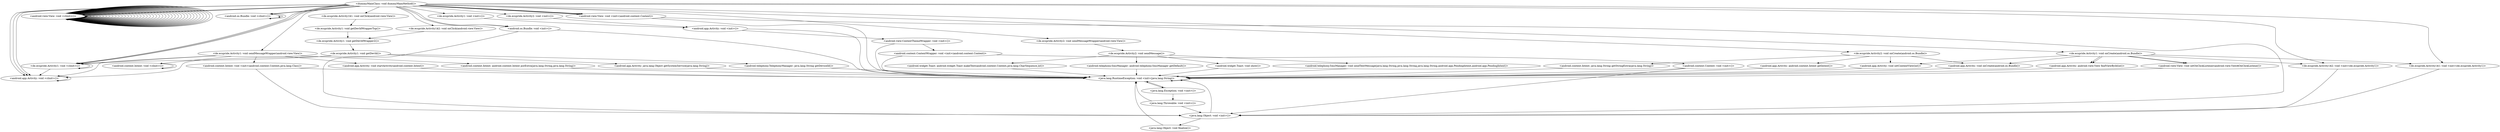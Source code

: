 digraph "callgraph" {
    "<dummyMainClass: void dummyMainMethod()>"
    "<de.ecspride.Activity1: void <clinit>()>"
    "<dummyMainClass: void dummyMainMethod()>"->"<de.ecspride.Activity1: void <clinit>()>";
    "<dummyMainClass: void dummyMainMethod()>"->"<de.ecspride.Activity1: void <clinit>()>";
    "<android.view.View: void <clinit>()>"
    "<dummyMainClass: void dummyMainMethod()>"->"<android.view.View: void <clinit>()>";
    "<android.os.Bundle: void <clinit>()>"
    "<dummyMainClass: void dummyMainMethod()>"->"<android.os.Bundle: void <clinit>()>";
    "<android.app.Activity: void <clinit>()>"
    "<dummyMainClass: void dummyMainMethod()>"->"<android.app.Activity: void <clinit>()>";
    "<dummyMainClass: void dummyMainMethod()>"->"<android.view.View: void <clinit>()>";
    "<dummyMainClass: void dummyMainMethod()>"->"<android.view.View: void <clinit>()>";
    "<dummyMainClass: void dummyMainMethod()>"->"<android.view.View: void <clinit>()>";
    "<dummyMainClass: void dummyMainMethod()>"->"<android.app.Activity: void <clinit>()>";
    "<dummyMainClass: void dummyMainMethod()>"->"<de.ecspride.Activity1: void <clinit>()>";
    "<dummyMainClass: void dummyMainMethod()>"->"<android.os.Bundle: void <clinit>()>";
    "<dummyMainClass: void dummyMainMethod()>"->"<android.app.Activity: void <clinit>()>";
    "<de.ecspride.Activity1: void <clinit>()>"->"<de.ecspride.Activity1: void <clinit>()>";
    "<de.ecspride.Activity1: void <clinit>()>"->"<android.app.Activity: void <clinit>()>";
    "<android.view.View: void <clinit>()>"->"<android.view.View: void <clinit>()>";
    "<android.view.View: void <clinit>()>"->"<android.view.View: void <clinit>()>";
    "<android.view.View: void <clinit>()>"->"<android.view.View: void <clinit>()>";
    "<android.view.View: void <clinit>()>"->"<android.view.View: void <clinit>()>";
    "<android.view.View: void <clinit>()>"->"<android.view.View: void <clinit>()>";
    "<android.view.View: void <clinit>()>"->"<android.view.View: void <clinit>()>";
    "<android.view.View: void <clinit>()>"->"<android.view.View: void <clinit>()>";
    "<android.view.View: void <clinit>()>"->"<android.view.View: void <clinit>()>";
    "<android.view.View: void <clinit>()>"->"<android.view.View: void <clinit>()>";
    "<android.view.View: void <clinit>()>"->"<android.view.View: void <clinit>()>";
    "<android.view.View: void <clinit>()>"->"<android.view.View: void <clinit>()>";
    "<android.view.View: void <clinit>()>"->"<android.view.View: void <clinit>()>";
    "<android.view.View: void <clinit>()>"->"<android.view.View: void <clinit>()>";
    "<android.view.View: void <clinit>()>"->"<android.view.View: void <clinit>()>";
    "<android.view.View: void <clinit>()>"->"<android.view.View: void <clinit>()>";
    "<android.view.View: void <clinit>()>"->"<android.view.View: void <clinit>()>";
    "<android.view.View: void <clinit>()>"->"<android.view.View: void <clinit>()>";
    "<android.view.View: void <clinit>()>"->"<android.view.View: void <clinit>()>";
    "<android.view.View: void <clinit>()>"->"<android.view.View: void <clinit>()>";
    "<android.view.View: void <clinit>()>"->"<android.view.View: void <clinit>()>";
    "<android.view.View: void <clinit>()>"->"<android.view.View: void <clinit>()>";
    "<android.view.View: void <clinit>()>"->"<android.view.View: void <clinit>()>";
    "<android.view.View: void <clinit>()>"->"<android.view.View: void <clinit>()>";
    "<android.view.View: void <clinit>()>"->"<android.view.View: void <clinit>()>";
    "<android.view.View: void <clinit>()>"->"<android.view.View: void <clinit>()>";
    "<android.view.View: void <clinit>()>"->"<android.view.View: void <clinit>()>";
    "<android.view.View: void <clinit>()>"->"<android.view.View: void <clinit>()>";
    "<android.view.View: void <clinit>()>"->"<android.view.View: void <clinit>()>";
    "<android.view.View: void <clinit>()>"->"<android.view.View: void <clinit>()>";
    "<android.view.View: void <clinit>()>"->"<android.view.View: void <clinit>()>";
    "<android.view.View: void <clinit>()>"->"<android.view.View: void <clinit>()>";
    "<android.view.View: void <clinit>()>"->"<android.view.View: void <clinit>()>";
    "<android.view.View: void <clinit>()>"->"<android.view.View: void <clinit>()>";
    "<android.view.View: void <clinit>()>"->"<android.view.View: void <clinit>()>";
    "<android.view.View: void <clinit>()>"->"<android.view.View: void <clinit>()>";
    "<android.view.View: void <clinit>()>"->"<android.view.View: void <clinit>()>";
    "<android.view.View: void <clinit>()>"->"<android.view.View: void <clinit>()>";
    "<android.view.View: void <clinit>()>"->"<android.view.View: void <clinit>()>";
    "<android.view.View: void <clinit>()>"->"<android.view.View: void <clinit>()>";
    "<android.view.View: void <clinit>()>"->"<android.view.View: void <clinit>()>";
    "<android.view.View: void <clinit>()>"->"<android.view.View: void <clinit>()>";
    "<android.os.Bundle: void <clinit>()>"->"<android.os.Bundle: void <clinit>()>";
    "<android.os.Bundle: void <clinit>()>"->"<android.os.Bundle: void <clinit>()>";
    "<android.app.Activity: void <clinit>()>"->"<android.app.Activity: void <clinit>()>";
    "<de.ecspride.Activity1: void <init>()>"
    "<dummyMainClass: void dummyMainMethod()>"->"<de.ecspride.Activity1: void <init>()>";
    "<de.ecspride.Activity1: void onCreate(android.os.Bundle)>"
    "<dummyMainClass: void dummyMainMethod()>"->"<de.ecspride.Activity1: void onCreate(android.os.Bundle)>";
    "<de.ecspride.Activity1: void sendMessageWrapper(android.view.View)>"
    "<dummyMainClass: void dummyMainMethod()>"->"<de.ecspride.Activity1: void sendMessageWrapper(android.view.View)>";
    "<android.os.Bundle: void <init>()>"
    "<dummyMainClass: void dummyMainMethod()>"->"<android.os.Bundle: void <init>()>";
    "<android.view.View: void <init>(android.content.Context)>"
    "<dummyMainClass: void dummyMainMethod()>"->"<android.view.View: void <init>(android.content.Context)>";
    "<de.ecspride.Activity1$2: void <init>(de.ecspride.Activity1)>"
    "<dummyMainClass: void dummyMainMethod()>"->"<de.ecspride.Activity1$2: void <init>(de.ecspride.Activity1)>";
    "<de.ecspride.Activity1$2: void onClick(android.view.View)>"
    "<dummyMainClass: void dummyMainMethod()>"->"<de.ecspride.Activity1$2: void onClick(android.view.View)>";
    "<dummyMainClass: void dummyMainMethod()>"->"<android.view.View: void <init>(android.content.Context)>";
    "<de.ecspride.Activity1$1: void <init>(de.ecspride.Activity1)>"
    "<dummyMainClass: void dummyMainMethod()>"->"<de.ecspride.Activity1$1: void <init>(de.ecspride.Activity1)>";
    "<de.ecspride.Activity1$1: void onClick(android.view.View)>"
    "<dummyMainClass: void dummyMainMethod()>"->"<de.ecspride.Activity1$1: void onClick(android.view.View)>";
    "<dummyMainClass: void dummyMainMethod()>"->"<android.view.View: void <init>(android.content.Context)>";
    "<de.ecspride.Activity2: void <init>()>"
    "<dummyMainClass: void dummyMainMethod()>"->"<de.ecspride.Activity2: void <init>()>";
    "<de.ecspride.Activity2: void onCreate(android.os.Bundle)>"
    "<dummyMainClass: void dummyMainMethod()>"->"<de.ecspride.Activity2: void onCreate(android.os.Bundle)>";
    "<de.ecspride.Activity2: void sendMessageWrapper(android.view.View)>"
    "<dummyMainClass: void dummyMainMethod()>"->"<de.ecspride.Activity2: void sendMessageWrapper(android.view.View)>";
    "<dummyMainClass: void dummyMainMethod()>"->"<android.os.Bundle: void <init>()>";
    "<dummyMainClass: void dummyMainMethod()>"->"<android.view.View: void <init>(android.content.Context)>";
    "<android.content.Intent: void <clinit>()>"
    "<de.ecspride.Activity1: void sendMessageWrapper(android.view.View)>"->"<android.content.Intent: void <clinit>()>";
    "<de.ecspride.Activity1: void sendMessageWrapper(android.view.View)>"->"<android.app.Activity: void <clinit>()>";
    "<de.ecspride.Activity1: void sendMessageWrapper(android.view.View)>"->"<de.ecspride.Activity1: void <clinit>()>";
    "<android.content.Intent: void <clinit>()>"->"<android.content.Intent: void <clinit>()>";
    "<android.app.Activity: void <init>()>"
    "<de.ecspride.Activity1: void <init>()>"->"<android.app.Activity: void <init>()>";
    "<android.app.Activity: void onCreate(android.os.Bundle)>"
    "<de.ecspride.Activity1: void onCreate(android.os.Bundle)>"->"<android.app.Activity: void onCreate(android.os.Bundle)>";
    "<android.app.Activity: void setContentView(int)>"
    "<de.ecspride.Activity1: void onCreate(android.os.Bundle)>"->"<android.app.Activity: void setContentView(int)>";
    "<android.app.Activity: android.view.View findViewById(int)>"
    "<de.ecspride.Activity1: void onCreate(android.os.Bundle)>"->"<android.app.Activity: android.view.View findViewById(int)>";
    "<de.ecspride.Activity1: void onCreate(android.os.Bundle)>"->"<android.app.Activity: android.view.View findViewById(int)>";
    "<de.ecspride.Activity1: void onCreate(android.os.Bundle)>"->"<de.ecspride.Activity1$1: void <init>(de.ecspride.Activity1)>";
    "<android.view.View: void setOnClickListener(android.view.View$OnClickListener)>"
    "<de.ecspride.Activity1: void onCreate(android.os.Bundle)>"->"<android.view.View: void setOnClickListener(android.view.View$OnClickListener)>";
    "<de.ecspride.Activity1: void onCreate(android.os.Bundle)>"->"<android.view.View: void setOnClickListener(android.view.View$OnClickListener)>";
    "<de.ecspride.Activity1: void onCreate(android.os.Bundle)>"->"<de.ecspride.Activity1$2: void <init>(de.ecspride.Activity1)>";
    "<android.content.Intent: void <init>(android.content.Context,java.lang.Class)>"
    "<de.ecspride.Activity1: void sendMessageWrapper(android.view.View)>"->"<android.content.Intent: void <init>(android.content.Context,java.lang.Class)>";
    "<android.content.Intent: android.content.Intent putExtra(java.lang.String,java.lang.String)>"
    "<de.ecspride.Activity1: void sendMessageWrapper(android.view.View)>"->"<android.content.Intent: android.content.Intent putExtra(java.lang.String,java.lang.String)>";
    "<android.app.Activity: void startActivity(android.content.Intent)>"
    "<de.ecspride.Activity1: void sendMessageWrapper(android.view.View)>"->"<android.app.Activity: void startActivity(android.content.Intent)>";
    "<java.lang.Object: void <init>()>"
    "<android.os.Bundle: void <init>()>"->"<java.lang.Object: void <init>()>";
    "<java.lang.RuntimeException: void <init>(java.lang.String)>"
    "<android.os.Bundle: void <init>()>"->"<java.lang.RuntimeException: void <init>(java.lang.String)>";
    "<java.lang.Object: void finalize()>"
    "<java.lang.Object: void <init>()>"->"<java.lang.Object: void finalize()>";
    "<android.view.View: void <init>(android.content.Context)>"->"<java.lang.Object: void <init>()>";
    "<android.view.View: void <init>(android.content.Context)>"->"<java.lang.RuntimeException: void <init>(java.lang.String)>";
    "<de.ecspride.Activity1$2: void <init>(de.ecspride.Activity1)>"->"<java.lang.Object: void <init>()>";
    "<de.ecspride.Activity1: void getDevIdWrapper2()>"
    "<de.ecspride.Activity1$2: void onClick(android.view.View)>"->"<de.ecspride.Activity1: void getDevIdWrapper2()>";
    "<de.ecspride.Activity1$1: void <init>(de.ecspride.Activity1)>"->"<java.lang.Object: void <init>()>";
    "<de.ecspride.Activity1: void getDevIdWrapperTop()>"
    "<de.ecspride.Activity1$1: void onClick(android.view.View)>"->"<de.ecspride.Activity1: void getDevIdWrapperTop()>";
    "<de.ecspride.Activity2: void <init>()>"->"<android.app.Activity: void <init>()>";
    "<de.ecspride.Activity2: void onCreate(android.os.Bundle)>"->"<android.app.Activity: void onCreate(android.os.Bundle)>";
    "<android.app.Activity: android.content.Intent getIntent()>"
    "<de.ecspride.Activity2: void onCreate(android.os.Bundle)>"->"<android.app.Activity: android.content.Intent getIntent()>";
    "<de.ecspride.Activity2: void onCreate(android.os.Bundle)>"->"<android.app.Activity: void setContentView(int)>";
    "<android.content.Intent: java.lang.String getStringExtra(java.lang.String)>"
    "<de.ecspride.Activity2: void onCreate(android.os.Bundle)>"->"<android.content.Intent: java.lang.String getStringExtra(java.lang.String)>";
    "<de.ecspride.Activity2: void sendMessage()>"
    "<de.ecspride.Activity2: void sendMessageWrapper(android.view.View)>"->"<de.ecspride.Activity2: void sendMessage()>";
    "<android.widget.Toast: android.widget.Toast makeText(android.content.Context,java.lang.CharSequence,int)>"
    "<de.ecspride.Activity2: void sendMessage()>"->"<android.widget.Toast: android.widget.Toast makeText(android.content.Context,java.lang.CharSequence,int)>";
    "<android.telephony.SmsManager: android.telephony.SmsManager getDefault()>"
    "<de.ecspride.Activity2: void sendMessage()>"->"<android.telephony.SmsManager: android.telephony.SmsManager getDefault()>";
    "<android.view.ContextThemeWrapper: void <init>()>"
    "<android.app.Activity: void <init>()>"->"<android.view.ContextThemeWrapper: void <init>()>";
    "<android.app.Activity: void <init>()>"->"<java.lang.RuntimeException: void <init>(java.lang.String)>";
    "<android.app.Activity: void onCreate(android.os.Bundle)>"->"<java.lang.RuntimeException: void <init>(java.lang.String)>";
    "<android.app.Activity: void setContentView(int)>"->"<java.lang.RuntimeException: void <init>(java.lang.String)>";
    "<android.app.Activity: android.view.View findViewById(int)>"->"<java.lang.RuntimeException: void <init>(java.lang.String)>";
    "<android.view.View: void setOnClickListener(android.view.View$OnClickListener)>"->"<java.lang.RuntimeException: void <init>(java.lang.String)>";
    "<android.content.Intent: void <init>(android.content.Context,java.lang.Class)>"->"<java.lang.Object: void <init>()>";
    "<android.content.Intent: void <init>(android.content.Context,java.lang.Class)>"->"<java.lang.RuntimeException: void <init>(java.lang.String)>";
    "<android.content.Intent: android.content.Intent putExtra(java.lang.String,java.lang.String)>"->"<java.lang.RuntimeException: void <init>(java.lang.String)>";
    "<android.app.Activity: void startActivity(android.content.Intent)>"->"<java.lang.RuntimeException: void <init>(java.lang.String)>";
    "<java.lang.Object: void <init>()>"->"<java.lang.RuntimeException: void <init>(java.lang.String)>";
    "<java.lang.Exception: void <init>()>"
    "<java.lang.RuntimeException: void <init>(java.lang.String)>"->"<java.lang.Exception: void <init>()>";
    "<java.lang.RuntimeException: void <init>(java.lang.String)>"->"<java.lang.RuntimeException: void <init>(java.lang.String)>";
    "<java.lang.Object: void finalize()>"->"<java.lang.RuntimeException: void <init>(java.lang.String)>";
    "<de.ecspride.Activity1: void getDevId()>"
    "<de.ecspride.Activity1: void getDevIdWrapper2()>"->"<de.ecspride.Activity1: void getDevId()>";
    "<de.ecspride.Activity1: void getDevId()>"->"<de.ecspride.Activity1: void <clinit>()>";
    "<de.ecspride.Activity1: void getDevId()>"->"<android.app.Activity: void <clinit>()>";
    "<de.ecspride.Activity1: void getDevIdWrapperTop()>"->"<de.ecspride.Activity1: void getDevIdWrapper2()>";
    "<android.app.Activity: android.content.Intent getIntent()>"->"<java.lang.RuntimeException: void <init>(java.lang.String)>";
    "<android.content.Intent: java.lang.String getStringExtra(java.lang.String)>"->"<java.lang.RuntimeException: void <init>(java.lang.String)>";
    "<android.widget.Toast: void show()>"
    "<de.ecspride.Activity2: void sendMessage()>"->"<android.widget.Toast: void show()>";
    "<android.telephony.SmsManager: void sendTextMessage(java.lang.String,java.lang.String,java.lang.String,android.app.PendingIntent,android.app.PendingIntent)>"
    "<de.ecspride.Activity2: void sendMessage()>"->"<android.telephony.SmsManager: void sendTextMessage(java.lang.String,java.lang.String,java.lang.String,android.app.PendingIntent,android.app.PendingIntent)>";
    "<android.widget.Toast: android.widget.Toast makeText(android.content.Context,java.lang.CharSequence,int)>"->"<java.lang.RuntimeException: void <init>(java.lang.String)>";
    "<android.telephony.SmsManager: android.telephony.SmsManager getDefault()>"->"<java.lang.RuntimeException: void <init>(java.lang.String)>";
    "<android.content.ContextWrapper: void <init>(android.content.Context)>"
    "<android.view.ContextThemeWrapper: void <init>()>"->"<android.content.ContextWrapper: void <init>(android.content.Context)>";
    "<android.view.ContextThemeWrapper: void <init>()>"->"<java.lang.RuntimeException: void <init>(java.lang.String)>";
    "<java.lang.Throwable: void <init>()>"
    "<java.lang.Exception: void <init>()>"->"<java.lang.Throwable: void <init>()>";
    "<java.lang.Exception: void <init>()>"->"<java.lang.RuntimeException: void <init>(java.lang.String)>";
    "<android.app.Activity: java.lang.Object getSystemService(java.lang.String)>"
    "<de.ecspride.Activity1: void getDevId()>"->"<android.app.Activity: java.lang.Object getSystemService(java.lang.String)>";
    "<android.telephony.TelephonyManager: java.lang.String getDeviceId()>"
    "<de.ecspride.Activity1: void getDevId()>"->"<android.telephony.TelephonyManager: java.lang.String getDeviceId()>";
    "<android.widget.Toast: void show()>"->"<java.lang.RuntimeException: void <init>(java.lang.String)>";
    "<android.telephony.SmsManager: void sendTextMessage(java.lang.String,java.lang.String,java.lang.String,android.app.PendingIntent,android.app.PendingIntent)>"->"<java.lang.RuntimeException: void <init>(java.lang.String)>";
    "<android.content.Context: void <init>()>"
    "<android.content.ContextWrapper: void <init>(android.content.Context)>"->"<android.content.Context: void <init>()>";
    "<android.content.ContextWrapper: void <init>(android.content.Context)>"->"<java.lang.RuntimeException: void <init>(java.lang.String)>";
    "<java.lang.Throwable: void <init>()>"->"<java.lang.Object: void <init>()>";
    "<java.lang.Throwable: void <init>()>"->"<java.lang.RuntimeException: void <init>(java.lang.String)>";
    "<android.app.Activity: java.lang.Object getSystemService(java.lang.String)>"->"<java.lang.RuntimeException: void <init>(java.lang.String)>";
    "<android.telephony.TelephonyManager: java.lang.String getDeviceId()>"->"<java.lang.RuntimeException: void <init>(java.lang.String)>";
    "<android.content.Context: void <init>()>"->"<java.lang.Object: void <init>()>";
    "<android.content.Context: void <init>()>"->"<java.lang.RuntimeException: void <init>(java.lang.String)>";
}
